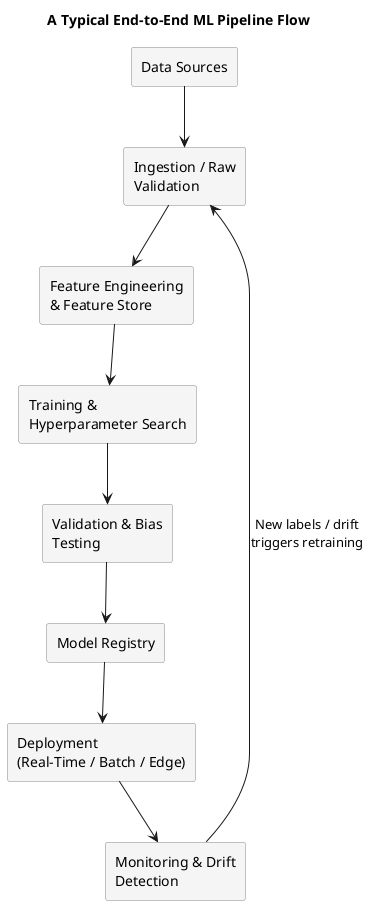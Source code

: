 @startuml
title A Typical End‑to‑End ML Pipeline Flow

skinparam shadowing false
skinparam rectangle {
  BackgroundColor #F5F5F5
  BorderColor #888888
}

rectangle "Data Sources" as DS
rectangle "Ingestion / Raw\nValidation" as ING
rectangle "Feature Engineering\n& Feature Store" as FE
rectangle "Training &\nHyperparameter Search" as TR
rectangle "Validation & Bias\nTesting" as VAL
rectangle "Model Registry" as REG
rectangle "Deployment\n(Real‑Time / Batch / Edge)" as DEP
rectangle "Monitoring & Drift\nDetection" as MON

DS --> ING
ING --> FE
FE --> TR
TR --> VAL
VAL --> REG
REG --> DEP
DEP --> MON
MON --> ING : New labels / drift\ntriggers retraining
@enduml
